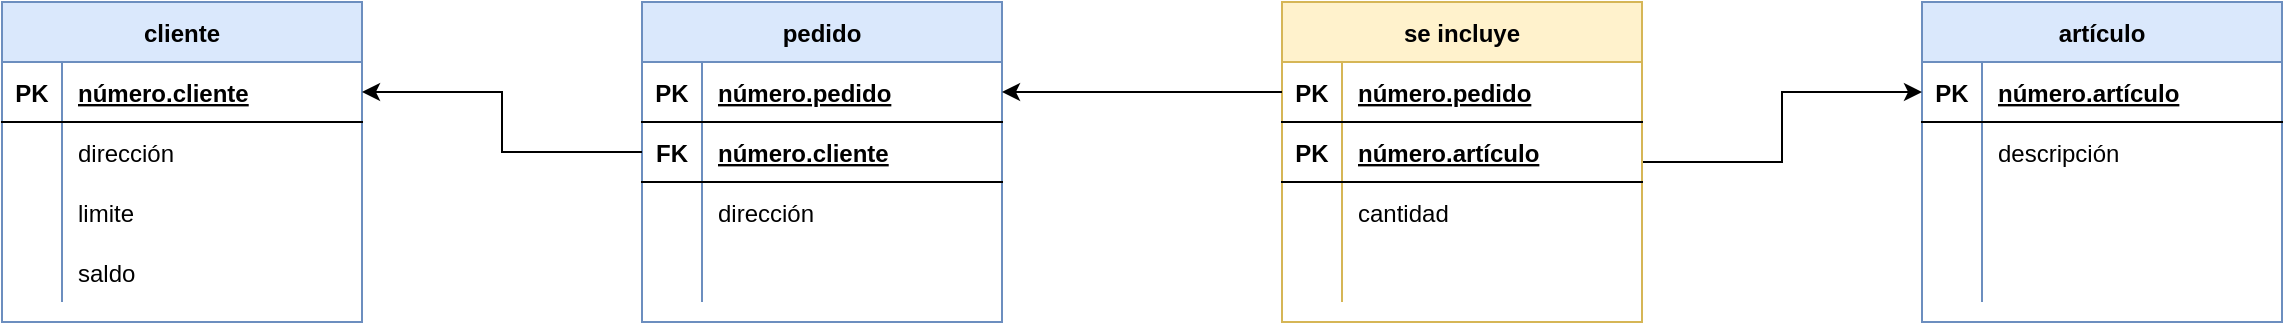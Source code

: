 <mxfile version="20.5.1" type="github">
  <diagram id="AbEdSXo0r2uVu4vYYsTi" name="Solución 1">
    <mxGraphModel dx="1422" dy="771" grid="1" gridSize="10" guides="1" tooltips="1" connect="1" arrows="1" fold="1" page="1" pageScale="1" pageWidth="827" pageHeight="1169" math="0" shadow="0">
      <root>
        <mxCell id="0" />
        <mxCell id="1" parent="0" />
        <mxCell id="9oJBUGAbSXFGfRhSPJxO-1" value="cliente" style="shape=table;startSize=30;container=1;collapsible=1;childLayout=tableLayout;fixedRows=1;rowLines=0;fontStyle=1;align=center;resizeLast=1;fillColor=#dae8fc;strokeColor=#6c8ebf;" vertex="1" parent="1">
          <mxGeometry x="130" y="240" width="180" height="160" as="geometry" />
        </mxCell>
        <mxCell id="9oJBUGAbSXFGfRhSPJxO-2" value="" style="shape=tableRow;horizontal=0;startSize=0;swimlaneHead=0;swimlaneBody=0;fillColor=none;collapsible=0;dropTarget=0;points=[[0,0.5],[1,0.5]];portConstraint=eastwest;top=0;left=0;right=0;bottom=1;" vertex="1" parent="9oJBUGAbSXFGfRhSPJxO-1">
          <mxGeometry y="30" width="180" height="30" as="geometry" />
        </mxCell>
        <mxCell id="9oJBUGAbSXFGfRhSPJxO-3" value="PK" style="shape=partialRectangle;connectable=0;fillColor=none;top=0;left=0;bottom=0;right=0;fontStyle=1;overflow=hidden;" vertex="1" parent="9oJBUGAbSXFGfRhSPJxO-2">
          <mxGeometry width="30" height="30" as="geometry">
            <mxRectangle width="30" height="30" as="alternateBounds" />
          </mxGeometry>
        </mxCell>
        <mxCell id="9oJBUGAbSXFGfRhSPJxO-4" value="número.cliente" style="shape=partialRectangle;connectable=0;fillColor=none;top=0;left=0;bottom=0;right=0;align=left;spacingLeft=6;fontStyle=5;overflow=hidden;" vertex="1" parent="9oJBUGAbSXFGfRhSPJxO-2">
          <mxGeometry x="30" width="150" height="30" as="geometry">
            <mxRectangle width="150" height="30" as="alternateBounds" />
          </mxGeometry>
        </mxCell>
        <mxCell id="9oJBUGAbSXFGfRhSPJxO-5" value="" style="shape=tableRow;horizontal=0;startSize=0;swimlaneHead=0;swimlaneBody=0;fillColor=none;collapsible=0;dropTarget=0;points=[[0,0.5],[1,0.5]];portConstraint=eastwest;top=0;left=0;right=0;bottom=0;" vertex="1" parent="9oJBUGAbSXFGfRhSPJxO-1">
          <mxGeometry y="60" width="180" height="30" as="geometry" />
        </mxCell>
        <mxCell id="9oJBUGAbSXFGfRhSPJxO-6" value="" style="shape=partialRectangle;connectable=0;fillColor=none;top=0;left=0;bottom=0;right=0;editable=1;overflow=hidden;" vertex="1" parent="9oJBUGAbSXFGfRhSPJxO-5">
          <mxGeometry width="30" height="30" as="geometry">
            <mxRectangle width="30" height="30" as="alternateBounds" />
          </mxGeometry>
        </mxCell>
        <mxCell id="9oJBUGAbSXFGfRhSPJxO-7" value="dirección" style="shape=partialRectangle;connectable=0;fillColor=none;top=0;left=0;bottom=0;right=0;align=left;spacingLeft=6;overflow=hidden;" vertex="1" parent="9oJBUGAbSXFGfRhSPJxO-5">
          <mxGeometry x="30" width="150" height="30" as="geometry">
            <mxRectangle width="150" height="30" as="alternateBounds" />
          </mxGeometry>
        </mxCell>
        <mxCell id="9oJBUGAbSXFGfRhSPJxO-8" value="" style="shape=tableRow;horizontal=0;startSize=0;swimlaneHead=0;swimlaneBody=0;fillColor=none;collapsible=0;dropTarget=0;points=[[0,0.5],[1,0.5]];portConstraint=eastwest;top=0;left=0;right=0;bottom=0;" vertex="1" parent="9oJBUGAbSXFGfRhSPJxO-1">
          <mxGeometry y="90" width="180" height="30" as="geometry" />
        </mxCell>
        <mxCell id="9oJBUGAbSXFGfRhSPJxO-9" value="" style="shape=partialRectangle;connectable=0;fillColor=none;top=0;left=0;bottom=0;right=0;editable=1;overflow=hidden;" vertex="1" parent="9oJBUGAbSXFGfRhSPJxO-8">
          <mxGeometry width="30" height="30" as="geometry">
            <mxRectangle width="30" height="30" as="alternateBounds" />
          </mxGeometry>
        </mxCell>
        <mxCell id="9oJBUGAbSXFGfRhSPJxO-10" value="limite" style="shape=partialRectangle;connectable=0;fillColor=none;top=0;left=0;bottom=0;right=0;align=left;spacingLeft=6;overflow=hidden;" vertex="1" parent="9oJBUGAbSXFGfRhSPJxO-8">
          <mxGeometry x="30" width="150" height="30" as="geometry">
            <mxRectangle width="150" height="30" as="alternateBounds" />
          </mxGeometry>
        </mxCell>
        <mxCell id="9oJBUGAbSXFGfRhSPJxO-11" value="" style="shape=tableRow;horizontal=0;startSize=0;swimlaneHead=0;swimlaneBody=0;fillColor=none;collapsible=0;dropTarget=0;points=[[0,0.5],[1,0.5]];portConstraint=eastwest;top=0;left=0;right=0;bottom=0;" vertex="1" parent="9oJBUGAbSXFGfRhSPJxO-1">
          <mxGeometry y="120" width="180" height="30" as="geometry" />
        </mxCell>
        <mxCell id="9oJBUGAbSXFGfRhSPJxO-12" value="" style="shape=partialRectangle;connectable=0;fillColor=none;top=0;left=0;bottom=0;right=0;editable=1;overflow=hidden;" vertex="1" parent="9oJBUGAbSXFGfRhSPJxO-11">
          <mxGeometry width="30" height="30" as="geometry">
            <mxRectangle width="30" height="30" as="alternateBounds" />
          </mxGeometry>
        </mxCell>
        <mxCell id="9oJBUGAbSXFGfRhSPJxO-13" value="saldo" style="shape=partialRectangle;connectable=0;fillColor=none;top=0;left=0;bottom=0;right=0;align=left;spacingLeft=6;overflow=hidden;" vertex="1" parent="9oJBUGAbSXFGfRhSPJxO-11">
          <mxGeometry x="30" width="150" height="30" as="geometry">
            <mxRectangle width="150" height="30" as="alternateBounds" />
          </mxGeometry>
        </mxCell>
        <mxCell id="9oJBUGAbSXFGfRhSPJxO-14" value="pedido" style="shape=table;startSize=30;container=1;collapsible=1;childLayout=tableLayout;fixedRows=1;rowLines=0;fontStyle=1;align=center;resizeLast=1;fillColor=#dae8fc;strokeColor=#6c8ebf;" vertex="1" parent="1">
          <mxGeometry x="450" y="240" width="180" height="160" as="geometry" />
        </mxCell>
        <mxCell id="9oJBUGAbSXFGfRhSPJxO-15" value="" style="shape=tableRow;horizontal=0;startSize=0;swimlaneHead=0;swimlaneBody=0;fillColor=none;collapsible=0;dropTarget=0;points=[[0,0.5],[1,0.5]];portConstraint=eastwest;top=0;left=0;right=0;bottom=1;" vertex="1" parent="9oJBUGAbSXFGfRhSPJxO-14">
          <mxGeometry y="30" width="180" height="30" as="geometry" />
        </mxCell>
        <mxCell id="9oJBUGAbSXFGfRhSPJxO-16" value="PK" style="shape=partialRectangle;connectable=0;fillColor=none;top=0;left=0;bottom=0;right=0;fontStyle=1;overflow=hidden;" vertex="1" parent="9oJBUGAbSXFGfRhSPJxO-15">
          <mxGeometry width="30" height="30" as="geometry">
            <mxRectangle width="30" height="30" as="alternateBounds" />
          </mxGeometry>
        </mxCell>
        <mxCell id="9oJBUGAbSXFGfRhSPJxO-17" value="número.pedido" style="shape=partialRectangle;connectable=0;fillColor=none;top=0;left=0;bottom=0;right=0;align=left;spacingLeft=6;fontStyle=5;overflow=hidden;" vertex="1" parent="9oJBUGAbSXFGfRhSPJxO-15">
          <mxGeometry x="30" width="150" height="30" as="geometry">
            <mxRectangle width="150" height="30" as="alternateBounds" />
          </mxGeometry>
        </mxCell>
        <mxCell id="9oJBUGAbSXFGfRhSPJxO-40" value="" style="shape=tableRow;horizontal=0;startSize=0;swimlaneHead=0;swimlaneBody=0;fillColor=none;collapsible=0;dropTarget=0;points=[[0,0.5],[1,0.5]];portConstraint=eastwest;top=0;left=0;right=0;bottom=1;" vertex="1" parent="9oJBUGAbSXFGfRhSPJxO-14">
          <mxGeometry y="60" width="180" height="30" as="geometry" />
        </mxCell>
        <mxCell id="9oJBUGAbSXFGfRhSPJxO-41" value="FK" style="shape=partialRectangle;connectable=0;fillColor=none;top=0;left=0;bottom=0;right=0;fontStyle=1;overflow=hidden;" vertex="1" parent="9oJBUGAbSXFGfRhSPJxO-40">
          <mxGeometry width="30" height="30" as="geometry">
            <mxRectangle width="30" height="30" as="alternateBounds" />
          </mxGeometry>
        </mxCell>
        <mxCell id="9oJBUGAbSXFGfRhSPJxO-42" value="número.cliente" style="shape=partialRectangle;connectable=0;fillColor=none;top=0;left=0;bottom=0;right=0;align=left;spacingLeft=6;fontStyle=5;overflow=hidden;" vertex="1" parent="9oJBUGAbSXFGfRhSPJxO-40">
          <mxGeometry x="30" width="150" height="30" as="geometry">
            <mxRectangle width="150" height="30" as="alternateBounds" />
          </mxGeometry>
        </mxCell>
        <mxCell id="9oJBUGAbSXFGfRhSPJxO-18" value="" style="shape=tableRow;horizontal=0;startSize=0;swimlaneHead=0;swimlaneBody=0;fillColor=none;collapsible=0;dropTarget=0;points=[[0,0.5],[1,0.5]];portConstraint=eastwest;top=0;left=0;right=0;bottom=0;" vertex="1" parent="9oJBUGAbSXFGfRhSPJxO-14">
          <mxGeometry y="90" width="180" height="30" as="geometry" />
        </mxCell>
        <mxCell id="9oJBUGAbSXFGfRhSPJxO-19" value="" style="shape=partialRectangle;connectable=0;fillColor=none;top=0;left=0;bottom=0;right=0;editable=1;overflow=hidden;" vertex="1" parent="9oJBUGAbSXFGfRhSPJxO-18">
          <mxGeometry width="30" height="30" as="geometry">
            <mxRectangle width="30" height="30" as="alternateBounds" />
          </mxGeometry>
        </mxCell>
        <mxCell id="9oJBUGAbSXFGfRhSPJxO-20" value="dirección" style="shape=partialRectangle;connectable=0;fillColor=none;top=0;left=0;bottom=0;right=0;align=left;spacingLeft=6;overflow=hidden;" vertex="1" parent="9oJBUGAbSXFGfRhSPJxO-18">
          <mxGeometry x="30" width="150" height="30" as="geometry">
            <mxRectangle width="150" height="30" as="alternateBounds" />
          </mxGeometry>
        </mxCell>
        <mxCell id="9oJBUGAbSXFGfRhSPJxO-21" value="" style="shape=tableRow;horizontal=0;startSize=0;swimlaneHead=0;swimlaneBody=0;fillColor=none;collapsible=0;dropTarget=0;points=[[0,0.5],[1,0.5]];portConstraint=eastwest;top=0;left=0;right=0;bottom=0;" vertex="1" parent="9oJBUGAbSXFGfRhSPJxO-14">
          <mxGeometry y="120" width="180" height="30" as="geometry" />
        </mxCell>
        <mxCell id="9oJBUGAbSXFGfRhSPJxO-22" value="" style="shape=partialRectangle;connectable=0;fillColor=none;top=0;left=0;bottom=0;right=0;editable=1;overflow=hidden;" vertex="1" parent="9oJBUGAbSXFGfRhSPJxO-21">
          <mxGeometry width="30" height="30" as="geometry">
            <mxRectangle width="30" height="30" as="alternateBounds" />
          </mxGeometry>
        </mxCell>
        <mxCell id="9oJBUGAbSXFGfRhSPJxO-23" value="" style="shape=partialRectangle;connectable=0;fillColor=none;top=0;left=0;bottom=0;right=0;align=left;spacingLeft=6;overflow=hidden;" vertex="1" parent="9oJBUGAbSXFGfRhSPJxO-21">
          <mxGeometry x="30" width="150" height="30" as="geometry">
            <mxRectangle width="150" height="30" as="alternateBounds" />
          </mxGeometry>
        </mxCell>
        <mxCell id="9oJBUGAbSXFGfRhSPJxO-27" value="artículo" style="shape=table;startSize=30;container=1;collapsible=1;childLayout=tableLayout;fixedRows=1;rowLines=0;fontStyle=1;align=center;resizeLast=1;fillColor=#dae8fc;strokeColor=#6c8ebf;" vertex="1" parent="1">
          <mxGeometry x="1090" y="240" width="180" height="160" as="geometry" />
        </mxCell>
        <mxCell id="9oJBUGAbSXFGfRhSPJxO-28" value="" style="shape=tableRow;horizontal=0;startSize=0;swimlaneHead=0;swimlaneBody=0;fillColor=none;collapsible=0;dropTarget=0;points=[[0,0.5],[1,0.5]];portConstraint=eastwest;top=0;left=0;right=0;bottom=1;" vertex="1" parent="9oJBUGAbSXFGfRhSPJxO-27">
          <mxGeometry y="30" width="180" height="30" as="geometry" />
        </mxCell>
        <mxCell id="9oJBUGAbSXFGfRhSPJxO-29" value="PK" style="shape=partialRectangle;connectable=0;fillColor=none;top=0;left=0;bottom=0;right=0;fontStyle=1;overflow=hidden;" vertex="1" parent="9oJBUGAbSXFGfRhSPJxO-28">
          <mxGeometry width="30" height="30" as="geometry">
            <mxRectangle width="30" height="30" as="alternateBounds" />
          </mxGeometry>
        </mxCell>
        <mxCell id="9oJBUGAbSXFGfRhSPJxO-30" value="número.artículo" style="shape=partialRectangle;connectable=0;fillColor=none;top=0;left=0;bottom=0;right=0;align=left;spacingLeft=6;fontStyle=5;overflow=hidden;" vertex="1" parent="9oJBUGAbSXFGfRhSPJxO-28">
          <mxGeometry x="30" width="150" height="30" as="geometry">
            <mxRectangle width="150" height="30" as="alternateBounds" />
          </mxGeometry>
        </mxCell>
        <mxCell id="9oJBUGAbSXFGfRhSPJxO-31" value="" style="shape=tableRow;horizontal=0;startSize=0;swimlaneHead=0;swimlaneBody=0;fillColor=none;collapsible=0;dropTarget=0;points=[[0,0.5],[1,0.5]];portConstraint=eastwest;top=0;left=0;right=0;bottom=0;" vertex="1" parent="9oJBUGAbSXFGfRhSPJxO-27">
          <mxGeometry y="60" width="180" height="30" as="geometry" />
        </mxCell>
        <mxCell id="9oJBUGAbSXFGfRhSPJxO-32" value="" style="shape=partialRectangle;connectable=0;fillColor=none;top=0;left=0;bottom=0;right=0;editable=1;overflow=hidden;" vertex="1" parent="9oJBUGAbSXFGfRhSPJxO-31">
          <mxGeometry width="30" height="30" as="geometry">
            <mxRectangle width="30" height="30" as="alternateBounds" />
          </mxGeometry>
        </mxCell>
        <mxCell id="9oJBUGAbSXFGfRhSPJxO-33" value="descripción" style="shape=partialRectangle;connectable=0;fillColor=none;top=0;left=0;bottom=0;right=0;align=left;spacingLeft=6;overflow=hidden;" vertex="1" parent="9oJBUGAbSXFGfRhSPJxO-31">
          <mxGeometry x="30" width="150" height="30" as="geometry">
            <mxRectangle width="150" height="30" as="alternateBounds" />
          </mxGeometry>
        </mxCell>
        <mxCell id="9oJBUGAbSXFGfRhSPJxO-34" value="" style="shape=tableRow;horizontal=0;startSize=0;swimlaneHead=0;swimlaneBody=0;fillColor=none;collapsible=0;dropTarget=0;points=[[0,0.5],[1,0.5]];portConstraint=eastwest;top=0;left=0;right=0;bottom=0;" vertex="1" parent="9oJBUGAbSXFGfRhSPJxO-27">
          <mxGeometry y="90" width="180" height="30" as="geometry" />
        </mxCell>
        <mxCell id="9oJBUGAbSXFGfRhSPJxO-35" value="" style="shape=partialRectangle;connectable=0;fillColor=none;top=0;left=0;bottom=0;right=0;editable=1;overflow=hidden;" vertex="1" parent="9oJBUGAbSXFGfRhSPJxO-34">
          <mxGeometry width="30" height="30" as="geometry">
            <mxRectangle width="30" height="30" as="alternateBounds" />
          </mxGeometry>
        </mxCell>
        <mxCell id="9oJBUGAbSXFGfRhSPJxO-36" value="" style="shape=partialRectangle;connectable=0;fillColor=none;top=0;left=0;bottom=0;right=0;align=left;spacingLeft=6;overflow=hidden;" vertex="1" parent="9oJBUGAbSXFGfRhSPJxO-34">
          <mxGeometry x="30" width="150" height="30" as="geometry">
            <mxRectangle width="150" height="30" as="alternateBounds" />
          </mxGeometry>
        </mxCell>
        <mxCell id="9oJBUGAbSXFGfRhSPJxO-37" value="" style="shape=tableRow;horizontal=0;startSize=0;swimlaneHead=0;swimlaneBody=0;fillColor=none;collapsible=0;dropTarget=0;points=[[0,0.5],[1,0.5]];portConstraint=eastwest;top=0;left=0;right=0;bottom=0;" vertex="1" parent="9oJBUGAbSXFGfRhSPJxO-27">
          <mxGeometry y="120" width="180" height="30" as="geometry" />
        </mxCell>
        <mxCell id="9oJBUGAbSXFGfRhSPJxO-38" value="" style="shape=partialRectangle;connectable=0;fillColor=none;top=0;left=0;bottom=0;right=0;editable=1;overflow=hidden;" vertex="1" parent="9oJBUGAbSXFGfRhSPJxO-37">
          <mxGeometry width="30" height="30" as="geometry">
            <mxRectangle width="30" height="30" as="alternateBounds" />
          </mxGeometry>
        </mxCell>
        <mxCell id="9oJBUGAbSXFGfRhSPJxO-39" value="" style="shape=partialRectangle;connectable=0;fillColor=none;top=0;left=0;bottom=0;right=0;align=left;spacingLeft=6;overflow=hidden;" vertex="1" parent="9oJBUGAbSXFGfRhSPJxO-37">
          <mxGeometry x="30" width="150" height="30" as="geometry">
            <mxRectangle width="150" height="30" as="alternateBounds" />
          </mxGeometry>
        </mxCell>
        <mxCell id="9oJBUGAbSXFGfRhSPJxO-43" style="edgeStyle=orthogonalEdgeStyle;rounded=0;orthogonalLoop=1;jettySize=auto;html=1;exitX=0;exitY=0.5;exitDx=0;exitDy=0;entryX=1;entryY=0.5;entryDx=0;entryDy=0;" edge="1" parent="1" source="9oJBUGAbSXFGfRhSPJxO-40" target="9oJBUGAbSXFGfRhSPJxO-2">
          <mxGeometry relative="1" as="geometry" />
        </mxCell>
        <mxCell id="9oJBUGAbSXFGfRhSPJxO-61" style="edgeStyle=orthogonalEdgeStyle;rounded=0;orthogonalLoop=1;jettySize=auto;html=1;exitX=1;exitY=0.5;exitDx=0;exitDy=0;entryX=0;entryY=0.5;entryDx=0;entryDy=0;" edge="1" parent="1" source="9oJBUGAbSXFGfRhSPJxO-44" target="9oJBUGAbSXFGfRhSPJxO-28">
          <mxGeometry relative="1" as="geometry" />
        </mxCell>
        <mxCell id="9oJBUGAbSXFGfRhSPJxO-44" value="se incluye" style="shape=table;startSize=30;container=1;collapsible=1;childLayout=tableLayout;fixedRows=1;rowLines=0;fontStyle=1;align=center;resizeLast=1;fillColor=#fff2cc;strokeColor=#d6b656;" vertex="1" parent="1">
          <mxGeometry x="770" y="240" width="180" height="160" as="geometry" />
        </mxCell>
        <mxCell id="9oJBUGAbSXFGfRhSPJxO-45" value="" style="shape=tableRow;horizontal=0;startSize=0;swimlaneHead=0;swimlaneBody=0;fillColor=none;collapsible=0;dropTarget=0;points=[[0,0.5],[1,0.5]];portConstraint=eastwest;top=0;left=0;right=0;bottom=1;" vertex="1" parent="9oJBUGAbSXFGfRhSPJxO-44">
          <mxGeometry y="30" width="180" height="30" as="geometry" />
        </mxCell>
        <mxCell id="9oJBUGAbSXFGfRhSPJxO-46" value="PK" style="shape=partialRectangle;connectable=0;fillColor=none;top=0;left=0;bottom=0;right=0;fontStyle=1;overflow=hidden;" vertex="1" parent="9oJBUGAbSXFGfRhSPJxO-45">
          <mxGeometry width="30" height="30" as="geometry">
            <mxRectangle width="30" height="30" as="alternateBounds" />
          </mxGeometry>
        </mxCell>
        <mxCell id="9oJBUGAbSXFGfRhSPJxO-47" value="número.pedido" style="shape=partialRectangle;connectable=0;fillColor=none;top=0;left=0;bottom=0;right=0;align=left;spacingLeft=6;fontStyle=5;overflow=hidden;" vertex="1" parent="9oJBUGAbSXFGfRhSPJxO-45">
          <mxGeometry x="30" width="150" height="30" as="geometry">
            <mxRectangle width="150" height="30" as="alternateBounds" />
          </mxGeometry>
        </mxCell>
        <mxCell id="9oJBUGAbSXFGfRhSPJxO-57" value="" style="shape=tableRow;horizontal=0;startSize=0;swimlaneHead=0;swimlaneBody=0;fillColor=none;collapsible=0;dropTarget=0;points=[[0,0.5],[1,0.5]];portConstraint=eastwest;top=0;left=0;right=0;bottom=1;" vertex="1" parent="9oJBUGAbSXFGfRhSPJxO-44">
          <mxGeometry y="60" width="180" height="30" as="geometry" />
        </mxCell>
        <mxCell id="9oJBUGAbSXFGfRhSPJxO-58" value="PK" style="shape=partialRectangle;connectable=0;fillColor=none;top=0;left=0;bottom=0;right=0;fontStyle=1;overflow=hidden;" vertex="1" parent="9oJBUGAbSXFGfRhSPJxO-57">
          <mxGeometry width="30" height="30" as="geometry">
            <mxRectangle width="30" height="30" as="alternateBounds" />
          </mxGeometry>
        </mxCell>
        <mxCell id="9oJBUGAbSXFGfRhSPJxO-59" value="número.artículo" style="shape=partialRectangle;connectable=0;fillColor=none;top=0;left=0;bottom=0;right=0;align=left;spacingLeft=6;fontStyle=5;overflow=hidden;" vertex="1" parent="9oJBUGAbSXFGfRhSPJxO-57">
          <mxGeometry x="30" width="150" height="30" as="geometry">
            <mxRectangle width="150" height="30" as="alternateBounds" />
          </mxGeometry>
        </mxCell>
        <mxCell id="9oJBUGAbSXFGfRhSPJxO-48" value="" style="shape=tableRow;horizontal=0;startSize=0;swimlaneHead=0;swimlaneBody=0;fillColor=none;collapsible=0;dropTarget=0;points=[[0,0.5],[1,0.5]];portConstraint=eastwest;top=0;left=0;right=0;bottom=0;" vertex="1" parent="9oJBUGAbSXFGfRhSPJxO-44">
          <mxGeometry y="90" width="180" height="30" as="geometry" />
        </mxCell>
        <mxCell id="9oJBUGAbSXFGfRhSPJxO-49" value="" style="shape=partialRectangle;connectable=0;fillColor=none;top=0;left=0;bottom=0;right=0;editable=1;overflow=hidden;" vertex="1" parent="9oJBUGAbSXFGfRhSPJxO-48">
          <mxGeometry width="30" height="30" as="geometry">
            <mxRectangle width="30" height="30" as="alternateBounds" />
          </mxGeometry>
        </mxCell>
        <mxCell id="9oJBUGAbSXFGfRhSPJxO-50" value="cantidad" style="shape=partialRectangle;connectable=0;fillColor=none;top=0;left=0;bottom=0;right=0;align=left;spacingLeft=6;overflow=hidden;" vertex="1" parent="9oJBUGAbSXFGfRhSPJxO-48">
          <mxGeometry x="30" width="150" height="30" as="geometry">
            <mxRectangle width="150" height="30" as="alternateBounds" />
          </mxGeometry>
        </mxCell>
        <mxCell id="9oJBUGAbSXFGfRhSPJxO-51" value="" style="shape=tableRow;horizontal=0;startSize=0;swimlaneHead=0;swimlaneBody=0;fillColor=none;collapsible=0;dropTarget=0;points=[[0,0.5],[1,0.5]];portConstraint=eastwest;top=0;left=0;right=0;bottom=0;" vertex="1" parent="9oJBUGAbSXFGfRhSPJxO-44">
          <mxGeometry y="120" width="180" height="30" as="geometry" />
        </mxCell>
        <mxCell id="9oJBUGAbSXFGfRhSPJxO-52" value="" style="shape=partialRectangle;connectable=0;fillColor=none;top=0;left=0;bottom=0;right=0;editable=1;overflow=hidden;" vertex="1" parent="9oJBUGAbSXFGfRhSPJxO-51">
          <mxGeometry width="30" height="30" as="geometry">
            <mxRectangle width="30" height="30" as="alternateBounds" />
          </mxGeometry>
        </mxCell>
        <mxCell id="9oJBUGAbSXFGfRhSPJxO-53" value="" style="shape=partialRectangle;connectable=0;fillColor=none;top=0;left=0;bottom=0;right=0;align=left;spacingLeft=6;overflow=hidden;" vertex="1" parent="9oJBUGAbSXFGfRhSPJxO-51">
          <mxGeometry x="30" width="150" height="30" as="geometry">
            <mxRectangle width="150" height="30" as="alternateBounds" />
          </mxGeometry>
        </mxCell>
        <mxCell id="9oJBUGAbSXFGfRhSPJxO-60" style="edgeStyle=orthogonalEdgeStyle;rounded=0;orthogonalLoop=1;jettySize=auto;html=1;exitX=0;exitY=0.5;exitDx=0;exitDy=0;entryX=1;entryY=0.5;entryDx=0;entryDy=0;" edge="1" parent="1" source="9oJBUGAbSXFGfRhSPJxO-45" target="9oJBUGAbSXFGfRhSPJxO-15">
          <mxGeometry relative="1" as="geometry" />
        </mxCell>
      </root>
    </mxGraphModel>
  </diagram>
</mxfile>
